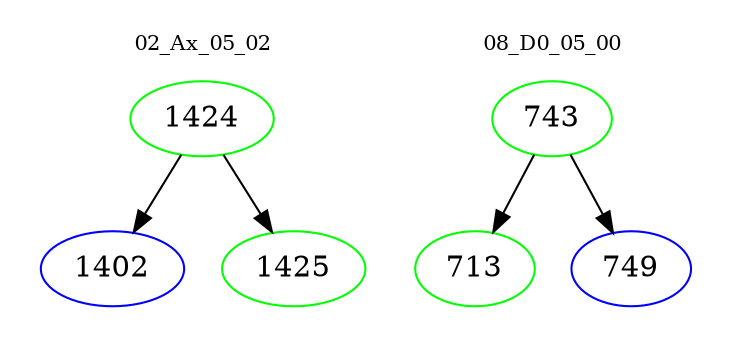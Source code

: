 digraph{
subgraph cluster_0 {
color = white
label = "02_Ax_05_02";
fontsize=10;
T0_1424 [label="1424", color="green"]
T0_1424 -> T0_1402 [color="black"]
T0_1402 [label="1402", color="blue"]
T0_1424 -> T0_1425 [color="black"]
T0_1425 [label="1425", color="green"]
}
subgraph cluster_1 {
color = white
label = "08_D0_05_00";
fontsize=10;
T1_743 [label="743", color="green"]
T1_743 -> T1_713 [color="black"]
T1_713 [label="713", color="green"]
T1_743 -> T1_749 [color="black"]
T1_749 [label="749", color="blue"]
}
}
